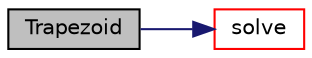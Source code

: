 digraph "Trapezoid"
{
  bgcolor="transparent";
  edge [fontname="Helvetica",fontsize="10",labelfontname="Helvetica",labelfontsize="10"];
  node [fontname="Helvetica",fontsize="10",shape=record];
  rankdir="LR";
  Node1 [label="Trapezoid",height=0.2,width=0.4,color="black", fillcolor="grey75", style="filled", fontcolor="black"];
  Node1 -> Node2 [color="midnightblue",fontsize="10",style="solid",fontname="Helvetica"];
  Node2 [label="solve",height=0.2,width=0.4,color="red",URL="$a02757.html#addb49744b13dfd8476bbb75b6209bfb3",tooltip="Solve a single step dx and return the error. "];
}
